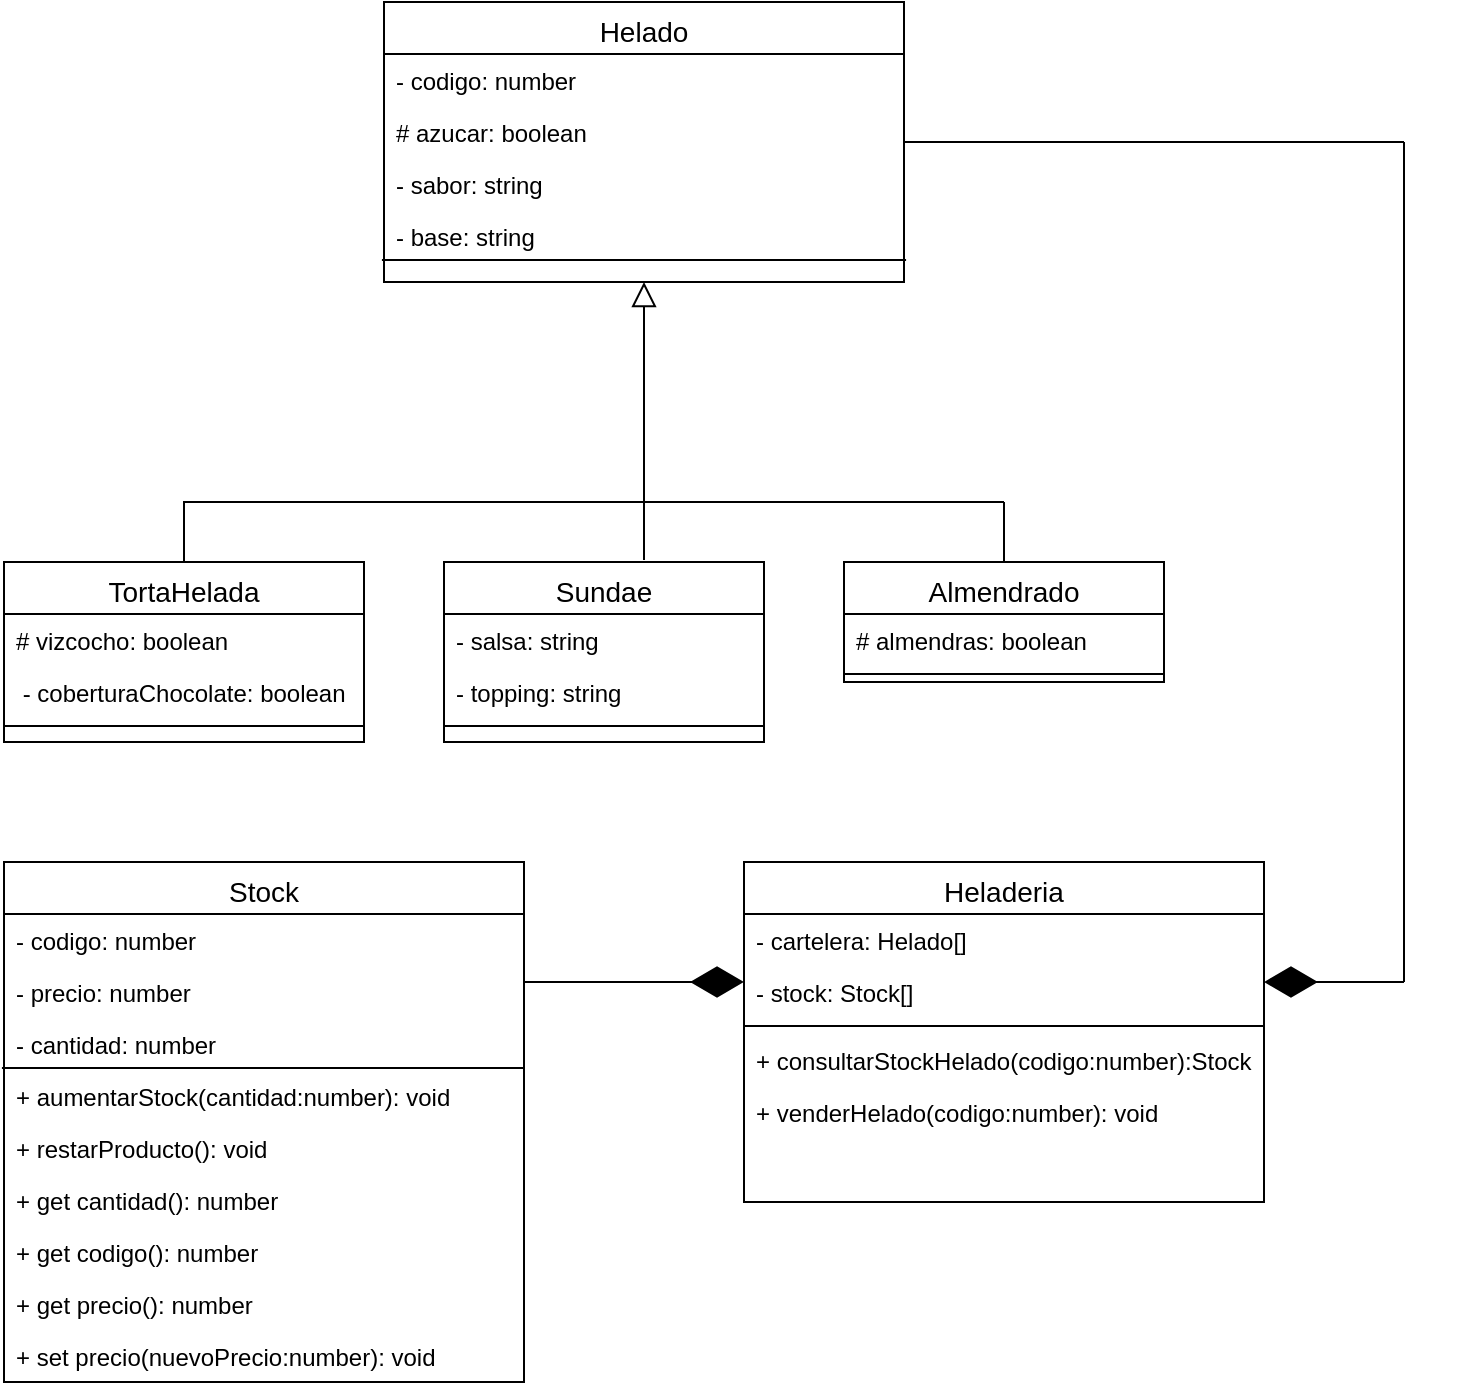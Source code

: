 <mxfile version="13.6.2" type="device"><diagram id="C5RBs43oDa-KdzZeNtuy" name="Page-1"><mxGraphModel dx="868" dy="433" grid="1" gridSize="10" guides="1" tooltips="1" connect="1" arrows="1" fold="1" page="1" pageScale="1" pageWidth="827" pageHeight="1169" math="0" shadow="0"><root><mxCell id="WIyWlLk6GJQsqaUBKTNV-0"/><mxCell id="WIyWlLk6GJQsqaUBKTNV-1" parent="WIyWlLk6GJQsqaUBKTNV-0"/><mxCell id="zkfFHV4jXpPFQw0GAbJ--12" value="" style="endArrow=block;endSize=10;endFill=0;shadow=0;strokeWidth=1;rounded=0;edgeStyle=elbowEdgeStyle;elbow=vertical;" parent="WIyWlLk6GJQsqaUBKTNV-1" source="zkfFHV4jXpPFQw0GAbJ--6" target="zkfFHV4jXpPFQw0GAbJ--0" edge="1"><mxGeometry width="160" relative="1" as="geometry"><mxPoint x="200" y="203" as="sourcePoint"/><mxPoint x="200" y="203" as="targetPoint"/><Array as="points"><mxPoint x="340" y="290"/><mxPoint x="340" y="260"/><mxPoint x="340" y="240"/></Array></mxGeometry></mxCell><mxCell id="ciTU9jD7VHLz3idB6zLH-9" value="" style="endArrow=none;html=1;fontSize=14;" parent="WIyWlLk6GJQsqaUBKTNV-1" edge="1"><mxGeometry width="50" height="50" relative="1" as="geometry"><mxPoint x="340" y="290" as="sourcePoint"/><mxPoint x="520" y="290" as="targetPoint"/></mxGeometry></mxCell><mxCell id="ciTU9jD7VHLz3idB6zLH-10" value="" style="endArrow=none;html=1;fontSize=14;exitX=0.5;exitY=0;exitDx=0;exitDy=0;" parent="WIyWlLk6GJQsqaUBKTNV-1" source="ciTU9jD7VHLz3idB6zLH-5" edge="1"><mxGeometry width="50" height="50" relative="1" as="geometry"><mxPoint x="390" y="300" as="sourcePoint"/><mxPoint x="520" y="290" as="targetPoint"/></mxGeometry></mxCell><mxCell id="ciTU9jD7VHLz3idB6zLH-11" value="" style="endArrow=none;html=1;fontSize=14;" parent="WIyWlLk6GJQsqaUBKTNV-1" edge="1"><mxGeometry width="50" height="50" relative="1" as="geometry"><mxPoint x="340" y="319" as="sourcePoint"/><mxPoint x="340" y="240" as="targetPoint"/></mxGeometry></mxCell><mxCell id="zkfFHV4jXpPFQw0GAbJ--0" value="Helado" style="swimlane;fontStyle=0;align=center;verticalAlign=top;childLayout=stackLayout;horizontal=1;startSize=26;horizontalStack=0;resizeParent=1;resizeLast=0;collapsible=1;marginBottom=0;rounded=0;shadow=0;strokeWidth=1;fontSize=14;" parent="WIyWlLk6GJQsqaUBKTNV-1" vertex="1"><mxGeometry x="210" y="40" width="260" height="140" as="geometry"><mxRectangle x="230" y="140" width="160" height="26" as="alternateBounds"/></mxGeometry></mxCell><mxCell id="zkfFHV4jXpPFQw0GAbJ--1" value="- codigo: number" style="text;align=left;verticalAlign=top;spacingLeft=4;spacingRight=4;overflow=hidden;rotatable=0;points=[[0,0.5],[1,0.5]];portConstraint=eastwest;" parent="zkfFHV4jXpPFQw0GAbJ--0" vertex="1"><mxGeometry y="26" width="260" height="26" as="geometry"/></mxCell><mxCell id="zkfFHV4jXpPFQw0GAbJ--3" value="# azucar: boolean" style="text;align=left;verticalAlign=top;spacingLeft=4;spacingRight=4;overflow=hidden;rotatable=0;points=[[0,0.5],[1,0.5]];portConstraint=eastwest;rounded=0;shadow=0;html=0;" parent="zkfFHV4jXpPFQw0GAbJ--0" vertex="1"><mxGeometry y="52" width="260" height="26" as="geometry"/></mxCell><mxCell id="zkfFHV4jXpPFQw0GAbJ--5" value="- sabor: string" style="text;align=left;verticalAlign=top;spacingLeft=4;spacingRight=4;overflow=hidden;rotatable=0;points=[[0,0.5],[1,0.5]];portConstraint=eastwest;" parent="zkfFHV4jXpPFQw0GAbJ--0" vertex="1"><mxGeometry y="78" width="260" height="26" as="geometry"/></mxCell><mxCell id="ciTU9jD7VHLz3idB6zLH-29" value="- base: string" style="text;align=left;verticalAlign=top;spacingLeft=4;spacingRight=4;overflow=hidden;rotatable=0;points=[[0,0.5],[1,0.5]];portConstraint=eastwest;" parent="zkfFHV4jXpPFQw0GAbJ--0" vertex="1"><mxGeometry y="104" width="260" height="26" as="geometry"/></mxCell><mxCell id="ciTU9jD7VHLz3idB6zLH-31" value="" style="endArrow=none;html=1;fontSize=14;entryX=-0.004;entryY=0.962;entryDx=0;entryDy=0;entryPerimeter=0;exitX=1.004;exitY=-0.038;exitDx=0;exitDy=0;exitPerimeter=0;" parent="zkfFHV4jXpPFQw0GAbJ--0" target="ciTU9jD7VHLz3idB6zLH-29" edge="1"><mxGeometry width="50" height="50" relative="1" as="geometry"><mxPoint x="261.04" y="129.012" as="sourcePoint"/><mxPoint x="230" y="160" as="targetPoint"/></mxGeometry></mxCell><mxCell id="ciTU9jD7VHLz3idB6zLH-13" value="" style="endArrow=none;html=1;fontSize=14;" parent="WIyWlLk6GJQsqaUBKTNV-1" edge="1"><mxGeometry width="50" height="50" relative="1" as="geometry"><mxPoint x="720" y="530" as="sourcePoint"/><mxPoint x="720" y="110" as="targetPoint"/></mxGeometry></mxCell><mxCell id="ciTU9jD7VHLz3idB6zLH-14" value="" style="endArrow=none;html=1;fontSize=14;exitX=1;exitY=0.692;exitDx=0;exitDy=0;exitPerimeter=0;" parent="WIyWlLk6GJQsqaUBKTNV-1" edge="1"><mxGeometry width="50" height="50" relative="1" as="geometry"><mxPoint x="470" y="109.992" as="sourcePoint"/><mxPoint x="720" y="110" as="targetPoint"/></mxGeometry></mxCell><mxCell id="ciTU9jD7VHLz3idB6zLH-23" value="" style="endArrow=diamondThin;endFill=1;endSize=24;html=1;fontSize=14;" parent="WIyWlLk6GJQsqaUBKTNV-1" edge="1"><mxGeometry width="160" relative="1" as="geometry"><mxPoint x="720" y="530" as="sourcePoint"/><mxPoint x="650" y="530" as="targetPoint"/></mxGeometry></mxCell><mxCell id="ciTU9jD7VHLz3idB6zLH-1" value="Sundae" style="swimlane;fontStyle=0;align=center;verticalAlign=top;childLayout=stackLayout;horizontal=1;startSize=26;horizontalStack=0;resizeParent=1;resizeLast=0;collapsible=1;marginBottom=0;rounded=0;shadow=0;strokeWidth=1;fontSize=14;" parent="WIyWlLk6GJQsqaUBKTNV-1" vertex="1"><mxGeometry x="240" y="320" width="160" height="90" as="geometry"><mxRectangle x="130" y="380" width="160" height="26" as="alternateBounds"/></mxGeometry></mxCell><mxCell id="ciTU9jD7VHLz3idB6zLH-2" value="- salsa: string" style="text;align=left;verticalAlign=top;spacingLeft=4;spacingRight=4;overflow=hidden;rotatable=0;points=[[0,0.5],[1,0.5]];portConstraint=eastwest;" parent="ciTU9jD7VHLz3idB6zLH-1" vertex="1"><mxGeometry y="26" width="160" height="26" as="geometry"/></mxCell><mxCell id="ciTU9jD7VHLz3idB6zLH-3" value="- topping: string" style="text;align=left;verticalAlign=top;spacingLeft=4;spacingRight=4;overflow=hidden;rotatable=0;points=[[0,0.5],[1,0.5]];portConstraint=eastwest;rounded=0;shadow=0;html=0;" parent="ciTU9jD7VHLz3idB6zLH-1" vertex="1"><mxGeometry y="52" width="160" height="26" as="geometry"/></mxCell><mxCell id="ciTU9jD7VHLz3idB6zLH-4" value="" style="line;html=1;strokeWidth=1;align=left;verticalAlign=middle;spacingTop=-1;spacingLeft=3;spacingRight=3;rotatable=0;labelPosition=right;points=[];portConstraint=eastwest;" parent="ciTU9jD7VHLz3idB6zLH-1" vertex="1"><mxGeometry y="78" width="160" height="8" as="geometry"/></mxCell><mxCell id="zkfFHV4jXpPFQw0GAbJ--6" value="TortaHelada" style="swimlane;fontStyle=0;align=center;verticalAlign=top;childLayout=stackLayout;horizontal=1;startSize=26;horizontalStack=0;resizeParent=1;resizeLast=0;collapsible=1;marginBottom=0;rounded=0;shadow=0;strokeWidth=1;fontSize=14;" parent="WIyWlLk6GJQsqaUBKTNV-1" vertex="1"><mxGeometry x="20" y="320" width="180" height="90" as="geometry"><mxRectangle x="130" y="380" width="160" height="26" as="alternateBounds"/></mxGeometry></mxCell><mxCell id="zkfFHV4jXpPFQw0GAbJ--7" value="# vizcocho: boolean" style="text;align=left;verticalAlign=top;spacingLeft=4;spacingRight=4;overflow=hidden;rotatable=0;points=[[0,0.5],[1,0.5]];portConstraint=eastwest;" parent="zkfFHV4jXpPFQw0GAbJ--6" vertex="1"><mxGeometry y="26" width="180" height="26" as="geometry"/></mxCell><mxCell id="zkfFHV4jXpPFQw0GAbJ--8" value=" - coberturaChocolate: boolean" style="text;align=left;verticalAlign=top;spacingLeft=4;spacingRight=4;overflow=hidden;rotatable=0;points=[[0,0.5],[1,0.5]];portConstraint=eastwest;rounded=0;shadow=0;html=0;" parent="zkfFHV4jXpPFQw0GAbJ--6" vertex="1"><mxGeometry y="52" width="180" height="26" as="geometry"/></mxCell><mxCell id="zkfFHV4jXpPFQw0GAbJ--9" value="" style="line;html=1;strokeWidth=1;align=left;verticalAlign=middle;spacingTop=-1;spacingLeft=3;spacingRight=3;rotatable=0;labelPosition=right;points=[];portConstraint=eastwest;" parent="zkfFHV4jXpPFQw0GAbJ--6" vertex="1"><mxGeometry y="78" width="180" height="8" as="geometry"/></mxCell><mxCell id="ciTU9jD7VHLz3idB6zLH-5" value="Almendrado" style="swimlane;fontStyle=0;align=center;verticalAlign=top;childLayout=stackLayout;horizontal=1;startSize=26;horizontalStack=0;resizeParent=1;resizeLast=0;collapsible=1;marginBottom=0;rounded=0;shadow=0;strokeWidth=1;fontSize=14;" parent="WIyWlLk6GJQsqaUBKTNV-1" vertex="1"><mxGeometry x="440" y="320" width="160" height="60" as="geometry"><mxRectangle x="130" y="380" width="160" height="26" as="alternateBounds"/></mxGeometry></mxCell><mxCell id="ciTU9jD7VHLz3idB6zLH-6" value="# almendras: boolean" style="text;align=left;verticalAlign=top;spacingLeft=4;spacingRight=4;overflow=hidden;rotatable=0;points=[[0,0.5],[1,0.5]];portConstraint=eastwest;" parent="ciTU9jD7VHLz3idB6zLH-5" vertex="1"><mxGeometry y="26" width="160" height="26" as="geometry"/></mxCell><mxCell id="ciTU9jD7VHLz3idB6zLH-8" value="" style="line;html=1;strokeWidth=1;align=left;verticalAlign=middle;spacingTop=-1;spacingLeft=3;spacingRight=3;rotatable=0;labelPosition=right;points=[];portConstraint=eastwest;" parent="ciTU9jD7VHLz3idB6zLH-5" vertex="1"><mxGeometry y="52" width="160" height="8" as="geometry"/></mxCell><mxCell id="hZjhZ0MrMsVbeJeIYz9--2" value="Stock" style="swimlane;fontStyle=0;align=center;verticalAlign=top;childLayout=stackLayout;horizontal=1;startSize=26;horizontalStack=0;resizeParent=1;resizeLast=0;collapsible=1;marginBottom=0;rounded=0;shadow=0;strokeWidth=1;fontSize=14;" vertex="1" parent="WIyWlLk6GJQsqaUBKTNV-1"><mxGeometry x="20" y="470" width="260" height="260" as="geometry"><mxRectangle x="230" y="140" width="160" height="26" as="alternateBounds"/></mxGeometry></mxCell><mxCell id="hZjhZ0MrMsVbeJeIYz9--3" value="- codigo: number" style="text;align=left;verticalAlign=top;spacingLeft=4;spacingRight=4;overflow=hidden;rotatable=0;points=[[0,0.5],[1,0.5]];portConstraint=eastwest;" vertex="1" parent="hZjhZ0MrMsVbeJeIYz9--2"><mxGeometry y="26" width="260" height="26" as="geometry"/></mxCell><mxCell id="hZjhZ0MrMsVbeJeIYz9--4" value="- precio: number" style="text;align=left;verticalAlign=top;spacingLeft=4;spacingRight=4;overflow=hidden;rotatable=0;points=[[0,0.5],[1,0.5]];portConstraint=eastwest;rounded=0;shadow=0;html=0;" vertex="1" parent="hZjhZ0MrMsVbeJeIYz9--2"><mxGeometry y="52" width="260" height="26" as="geometry"/></mxCell><mxCell id="hZjhZ0MrMsVbeJeIYz9--7" value="- cantidad: number" style="text;align=left;verticalAlign=top;spacingLeft=4;spacingRight=4;overflow=hidden;rotatable=0;points=[[0,0.5],[1,0.5]];portConstraint=eastwest;" vertex="1" parent="hZjhZ0MrMsVbeJeIYz9--2"><mxGeometry y="78" width="260" height="26" as="geometry"/></mxCell><mxCell id="hZjhZ0MrMsVbeJeIYz9--8" value="+ aumentarStock(cantidad:number): void" style="text;align=left;verticalAlign=top;spacingLeft=4;spacingRight=4;overflow=hidden;rotatable=0;points=[[0,0.5],[1,0.5]];portConstraint=eastwest;rounded=0;shadow=0;html=0;" vertex="1" parent="hZjhZ0MrMsVbeJeIYz9--2"><mxGeometry y="104" width="260" height="26" as="geometry"/></mxCell><mxCell id="hZjhZ0MrMsVbeJeIYz9--9" value="+ restarProducto(): void" style="text;align=left;verticalAlign=top;spacingLeft=4;spacingRight=4;overflow=hidden;rotatable=0;points=[[0,0.5],[1,0.5]];portConstraint=eastwest;rounded=0;shadow=0;html=0;" vertex="1" parent="hZjhZ0MrMsVbeJeIYz9--2"><mxGeometry y="130" width="260" height="26" as="geometry"/></mxCell><mxCell id="hZjhZ0MrMsVbeJeIYz9--10" value="+ get cantidad(): number" style="text;align=left;verticalAlign=top;spacingLeft=4;spacingRight=4;overflow=hidden;rotatable=0;points=[[0,0.5],[1,0.5]];portConstraint=eastwest;rounded=0;shadow=0;html=0;" vertex="1" parent="hZjhZ0MrMsVbeJeIYz9--2"><mxGeometry y="156" width="260" height="26" as="geometry"/></mxCell><mxCell id="hZjhZ0MrMsVbeJeIYz9--11" value="+ get codigo(): number" style="text;align=left;verticalAlign=top;spacingLeft=4;spacingRight=4;overflow=hidden;rotatable=0;points=[[0,0.5],[1,0.5]];portConstraint=eastwest;rounded=0;shadow=0;html=0;" vertex="1" parent="hZjhZ0MrMsVbeJeIYz9--2"><mxGeometry y="182" width="260" height="26" as="geometry"/></mxCell><mxCell id="hZjhZ0MrMsVbeJeIYz9--12" value="+ get precio(): number" style="text;align=left;verticalAlign=top;spacingLeft=4;spacingRight=4;overflow=hidden;rotatable=0;points=[[0,0.5],[1,0.5]];portConstraint=eastwest;rounded=0;shadow=0;html=0;" vertex="1" parent="hZjhZ0MrMsVbeJeIYz9--2"><mxGeometry y="208" width="260" height="26" as="geometry"/></mxCell><mxCell id="hZjhZ0MrMsVbeJeIYz9--13" value="+ set precio(nuevoPrecio:number): void" style="text;align=left;verticalAlign=top;spacingLeft=4;spacingRight=4;overflow=hidden;rotatable=0;points=[[0,0.5],[1,0.5]];portConstraint=eastwest;rounded=0;shadow=0;html=0;" vertex="1" parent="hZjhZ0MrMsVbeJeIYz9--2"><mxGeometry y="234" width="260" height="26" as="geometry"/></mxCell><mxCell id="hZjhZ0MrMsVbeJeIYz9--15" value="" style="endArrow=none;html=1;entryX=-0.004;entryY=-0.038;entryDx=0;entryDy=0;entryPerimeter=0;exitX=1;exitY=0.962;exitDx=0;exitDy=0;exitPerimeter=0;" edge="1" parent="hZjhZ0MrMsVbeJeIYz9--2" source="hZjhZ0MrMsVbeJeIYz9--7" target="hZjhZ0MrMsVbeJeIYz9--8"><mxGeometry width="50" height="50" relative="1" as="geometry"><mxPoint x="370" y="230" as="sourcePoint"/><mxPoint x="420" y="180" as="targetPoint"/></mxGeometry></mxCell><mxCell id="ciTU9jD7VHLz3idB6zLH-16" value="Heladeria" style="swimlane;fontStyle=0;align=center;verticalAlign=top;childLayout=stackLayout;horizontal=1;startSize=26;horizontalStack=0;resizeParent=1;resizeLast=0;collapsible=1;marginBottom=0;rounded=0;shadow=0;strokeWidth=1;fontSize=14;" parent="WIyWlLk6GJQsqaUBKTNV-1" vertex="1"><mxGeometry x="390" y="470" width="260" height="170" as="geometry"><mxRectangle x="230" y="140" width="160" height="26" as="alternateBounds"/></mxGeometry></mxCell><mxCell id="ciTU9jD7VHLz3idB6zLH-17" value="- cartelera: Helado[]" style="text;align=left;verticalAlign=top;spacingLeft=4;spacingRight=4;overflow=hidden;rotatable=0;points=[[0,0.5],[1,0.5]];portConstraint=eastwest;" parent="ciTU9jD7VHLz3idB6zLH-16" vertex="1"><mxGeometry y="26" width="260" height="26" as="geometry"/></mxCell><mxCell id="ciTU9jD7VHLz3idB6zLH-19" value="- stock: Stock[]" style="text;align=left;verticalAlign=top;spacingLeft=4;spacingRight=4;overflow=hidden;rotatable=0;points=[[0,0.5],[1,0.5]];portConstraint=eastwest;rounded=0;shadow=0;html=0;" parent="ciTU9jD7VHLz3idB6zLH-16" vertex="1"><mxGeometry y="52" width="260" height="26" as="geometry"/></mxCell><mxCell id="ciTU9jD7VHLz3idB6zLH-20" value="" style="line;html=1;strokeWidth=1;align=left;verticalAlign=middle;spacingTop=-1;spacingLeft=3;spacingRight=3;rotatable=0;labelPosition=right;points=[];portConstraint=eastwest;" parent="ciTU9jD7VHLz3idB6zLH-16" vertex="1"><mxGeometry y="78" width="260" height="8" as="geometry"/></mxCell><mxCell id="ciTU9jD7VHLz3idB6zLH-21" value="+ consultarStockHelado(codigo:number):Stock" style="text;align=left;verticalAlign=top;spacingLeft=4;spacingRight=4;overflow=hidden;rotatable=0;points=[[0,0.5],[1,0.5]];portConstraint=eastwest;" parent="ciTU9jD7VHLz3idB6zLH-16" vertex="1"><mxGeometry y="86" width="260" height="26" as="geometry"/></mxCell><mxCell id="hZjhZ0MrMsVbeJeIYz9--1" value="+ venderHelado(codigo:number): void" style="text;align=left;verticalAlign=top;spacingLeft=4;spacingRight=4;overflow=hidden;rotatable=0;points=[[0,0.5],[1,0.5]];portConstraint=eastwest;" vertex="1" parent="ciTU9jD7VHLz3idB6zLH-16"><mxGeometry y="112" width="260" height="58" as="geometry"/></mxCell><mxCell id="hZjhZ0MrMsVbeJeIYz9--14" value="" style="endArrow=diamondThin;endFill=1;endSize=24;html=1;" edge="1" parent="WIyWlLk6GJQsqaUBKTNV-1"><mxGeometry width="160" relative="1" as="geometry"><mxPoint x="280" y="530" as="sourcePoint"/><mxPoint x="390" y="530" as="targetPoint"/></mxGeometry></mxCell></root></mxGraphModel></diagram></mxfile>